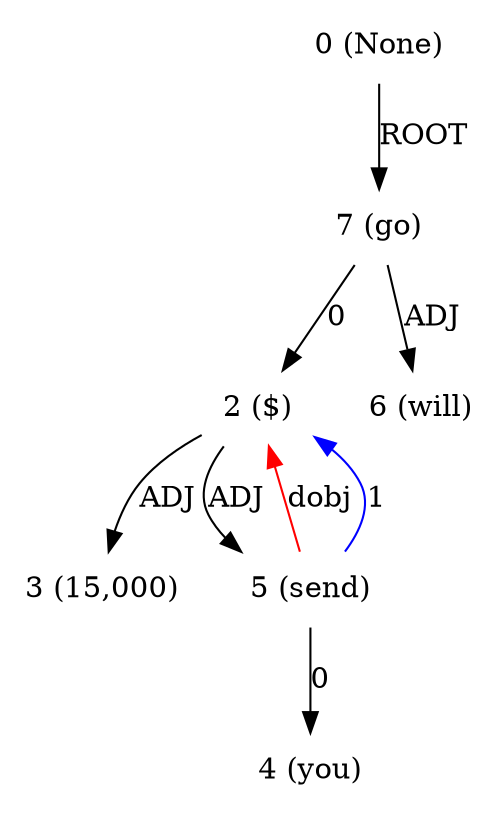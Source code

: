 digraph G{
edge [dir=forward]
node [shape=plaintext]

0 [label="0 (None)"]
0 -> 7 [label="ROOT"]
2 [label="2 ($)"]
2 -> 3 [label="ADJ"]
2 -> 5 [label="ADJ"]
5 -> 2 [label="dobj", color="red"]
3 [label="3 (15,000)"]
4 [label="4 (you)"]
5 [label="5 (send)"]
5 -> 2 [label="1", color="blue"]
5 -> 4 [label="0"]
6 [label="6 (will)"]
7 [label="7 (go)"]
7 -> 2 [label="0"]
7 -> 6 [label="ADJ"]
}
